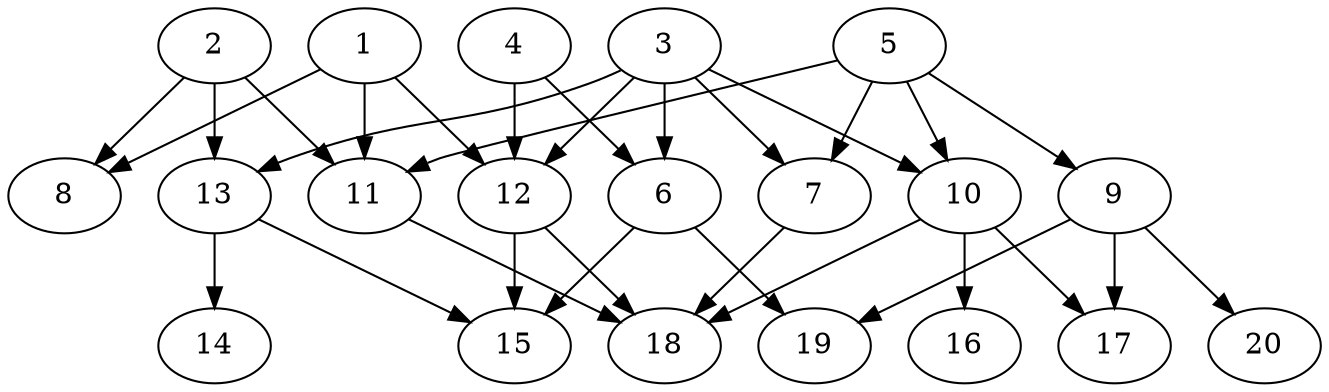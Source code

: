 // DAG automatically generated by daggen at Wed Jul 24 22:02:40 2019
// ./daggen --dot -n 20 --ccr 0.4 --fat 0.6 --regular 0.5 --density 0.5 --mindata 5242880 --maxdata 52428800 
digraph G {
  1 [size="77655040", alpha="0.01", expect_size="31062016"] 
  1 -> 8 [size ="31062016"]
  1 -> 11 [size ="31062016"]
  1 -> 12 [size ="31062016"]
  2 [size="82997760", alpha="0.04", expect_size="33199104"] 
  2 -> 8 [size ="33199104"]
  2 -> 11 [size ="33199104"]
  2 -> 13 [size ="33199104"]
  3 [size="80028160", alpha="0.16", expect_size="32011264"] 
  3 -> 6 [size ="32011264"]
  3 -> 7 [size ="32011264"]
  3 -> 10 [size ="32011264"]
  3 -> 12 [size ="32011264"]
  3 -> 13 [size ="32011264"]
  4 [size="56317440", alpha="0.01", expect_size="22526976"] 
  4 -> 6 [size ="22526976"]
  4 -> 12 [size ="22526976"]
  5 [size="115274240", alpha="0.03", expect_size="46109696"] 
  5 -> 7 [size ="46109696"]
  5 -> 9 [size ="46109696"]
  5 -> 10 [size ="46109696"]
  5 -> 11 [size ="46109696"]
  6 [size="116372480", alpha="0.07", expect_size="46548992"] 
  6 -> 15 [size ="46548992"]
  6 -> 19 [size ="46548992"]
  7 [size="59425280", alpha="0.12", expect_size="23770112"] 
  7 -> 18 [size ="23770112"]
  8 [size="103682560", alpha="0.08", expect_size="41473024"] 
  9 [size="99914240", alpha="0.16", expect_size="39965696"] 
  9 -> 17 [size ="39965696"]
  9 -> 19 [size ="39965696"]
  9 -> 20 [size ="39965696"]
  10 [size="13980160", alpha="0.14", expect_size="5592064"] 
  10 -> 16 [size ="5592064"]
  10 -> 17 [size ="5592064"]
  10 -> 18 [size ="5592064"]
  11 [size="117388800", alpha="0.10", expect_size="46955520"] 
  11 -> 18 [size ="46955520"]
  12 [size="122841600", alpha="0.17", expect_size="49136640"] 
  12 -> 15 [size ="49136640"]
  12 -> 18 [size ="49136640"]
  13 [size="29501440", alpha="0.11", expect_size="11800576"] 
  13 -> 14 [size ="11800576"]
  13 -> 15 [size ="11800576"]
  14 [size="121144320", alpha="0.18", expect_size="48457728"] 
  15 [size="128296960", alpha="0.06", expect_size="51318784"] 
  16 [size="30458880", alpha="0.07", expect_size="12183552"] 
  17 [size="72381440", alpha="0.09", expect_size="28952576"] 
  18 [size="26708480", alpha="0.11", expect_size="10683392"] 
  19 [size="73648640", alpha="0.02", expect_size="29459456"] 
  20 [size="47411200", alpha="0.02", expect_size="18964480"] 
}
